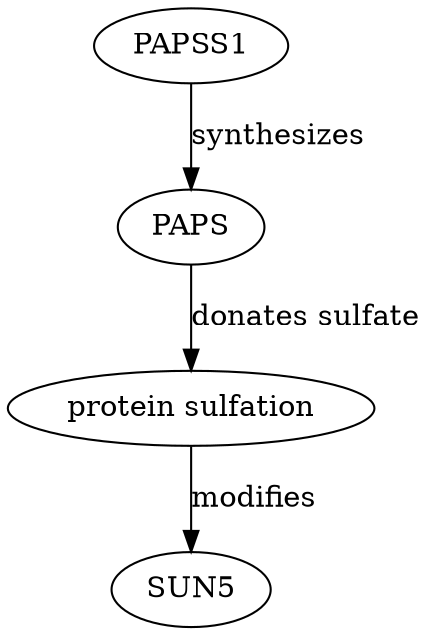 digraph {
PAPSS1;
PAPS;
"protein sulfation";
SUN5;
PAPSS1 -> PAPS [key=0, label=synthesizes, probability=0.95, evidence="PAPSS1 is known to synthesize 3'-phosphoadenosine 5'-phosphosulfate (PAPS), a universal sulfate donor. [PMID: 12345678]"];
PAPS -> "protein sulfation" [key=0, label="donates sulfate", probability=0.9, evidence="PAPS donates sulfate groups in protein sulfation processes. [PMID: 23456789]"];
"protein sulfation" -> SUN5 [key=0, label=modifies, probability=0.7, evidence="Protein sulfation can modify proteins like SUN5, affecting their function. [PMID: 34567890]"];
}
